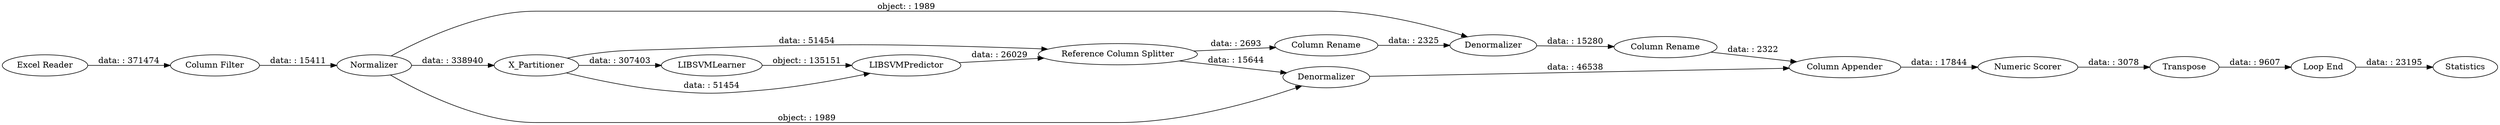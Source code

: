 digraph {
	"8271033773493798792_27" [label="Reference Column Splitter"]
	"8271033773493798792_81" [label=X_Partitioner]
	"8271033773493798792_59" [label=Transpose]
	"8271033773493798792_80" [label=Statistics]
	"8271033773493798792_140" [label=LIBSVMPredictor]
	"8271033773493798792_30" [label="Column Rename"]
	"8271033773493798792_32" [label="Column Appender"]
	"8271033773493798792_26" [label=Normalizer]
	"8271033773493798792_29" [label=Denormalizer]
	"8271033773493798792_34" [label="Excel Reader"]
	"8271033773493798792_142" [label="Column Filter"]
	"8271033773493798792_33" [label="Numeric Scorer"]
	"8271033773493798792_72" [label="Loop End"]
	"8271033773493798792_139" [label=LIBSVMLearner]
	"8271033773493798792_28" [label=Denormalizer]
	"8271033773493798792_31" [label="Column Rename"]
	"8271033773493798792_27" -> "8271033773493798792_30" [label="data: : 2693"]
	"8271033773493798792_31" -> "8271033773493798792_32" [label="data: : 2322"]
	"8271033773493798792_32" -> "8271033773493798792_33" [label="data: : 17844"]
	"8271033773493798792_34" -> "8271033773493798792_142" [label="data: : 371474"]
	"8271033773493798792_30" -> "8271033773493798792_29" [label="data: : 2325"]
	"8271033773493798792_26" -> "8271033773493798792_81" [label="data: : 338940"]
	"8271033773493798792_26" -> "8271033773493798792_28" [label="object: : 1989"]
	"8271033773493798792_28" -> "8271033773493798792_32" [label="data: : 46538"]
	"8271033773493798792_140" -> "8271033773493798792_27" [label="data: : 26029"]
	"8271033773493798792_72" -> "8271033773493798792_80" [label="data: : 23195"]
	"8271033773493798792_26" -> "8271033773493798792_29" [label="object: : 1989"]
	"8271033773493798792_59" -> "8271033773493798792_72" [label="data: : 9607"]
	"8271033773493798792_142" -> "8271033773493798792_26" [label="data: : 15411"]
	"8271033773493798792_81" -> "8271033773493798792_140" [label="data: : 51454"]
	"8271033773493798792_139" -> "8271033773493798792_140" [label="object: : 135151"]
	"8271033773493798792_81" -> "8271033773493798792_27" [label="data: : 51454"]
	"8271033773493798792_33" -> "8271033773493798792_59" [label="data: : 3078"]
	"8271033773493798792_27" -> "8271033773493798792_28" [label="data: : 15644"]
	"8271033773493798792_81" -> "8271033773493798792_139" [label="data: : 307403"]
	"8271033773493798792_29" -> "8271033773493798792_31" [label="data: : 15280"]
	rankdir=LR
}
